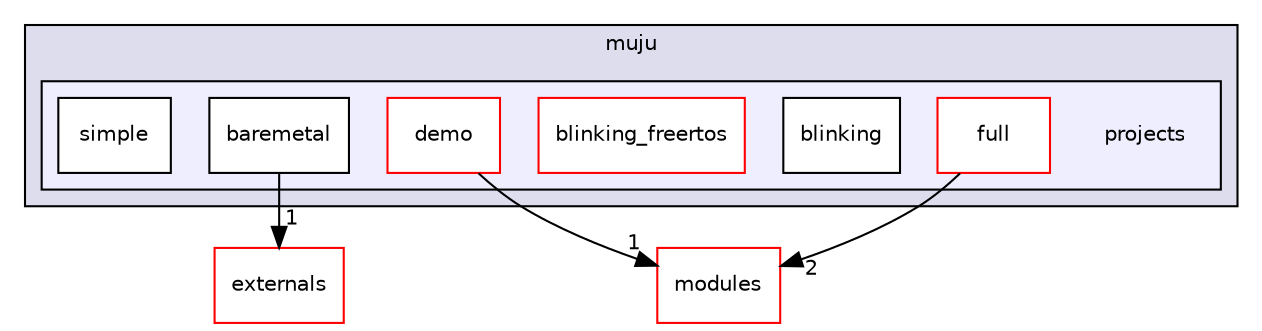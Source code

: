 digraph "muju/projects" {
  compound=true
  node [ fontsize="10", fontname="Helvetica"];
  edge [ labelfontsize="10", labelfontname="Helvetica"];
  subgraph clusterdir_67e79311aa0cacfaa5b2685e4afe64af {
    graph [ bgcolor="#ddddee", pencolor="black", label="muju" fontname="Helvetica", fontsize="10", URL="dir_67e79311aa0cacfaa5b2685e4afe64af.html"]
  subgraph clusterdir_63fcc5e612deee2d4743056c2a80dc82 {
    graph [ bgcolor="#eeeeff", pencolor="black", label="" URL="dir_63fcc5e612deee2d4743056c2a80dc82.html"];
    dir_63fcc5e612deee2d4743056c2a80dc82 [shape=plaintext label="projects"];
    dir_f19fbc296e9ead659b65348d2d354c6e [shape=box label="baremetal" color="black" fillcolor="white" style="filled" URL="dir_f19fbc296e9ead659b65348d2d354c6e.html"];
    dir_ce6a087d9ce34bcf7332df47fd6f79b9 [shape=box label="blinking" color="black" fillcolor="white" style="filled" URL="dir_ce6a087d9ce34bcf7332df47fd6f79b9.html"];
    dir_35a5244e76df14093824bbad37dd1450 [shape=box label="blinking_freertos" color="red" fillcolor="white" style="filled" URL="dir_35a5244e76df14093824bbad37dd1450.html"];
    dir_6e71e1af510e5f0373ef06bc471206c8 [shape=box label="demo" color="red" fillcolor="white" style="filled" URL="dir_6e71e1af510e5f0373ef06bc471206c8.html"];
    dir_4bac8281dbb7c00b97c60fa12c09674f [shape=box label="full" color="red" fillcolor="white" style="filled" URL="dir_4bac8281dbb7c00b97c60fa12c09674f.html"];
    dir_ec840ff610a21c66e69a013cf783bc63 [shape=box label="simple" color="black" fillcolor="white" style="filled" URL="dir_ec840ff610a21c66e69a013cf783bc63.html"];
  }
  }
  dir_05ce73a3381df79db5ec1287846eaba2 [shape=box label="externals" fillcolor="white" style="filled" color="red" URL="dir_05ce73a3381df79db5ec1287846eaba2.html"];
  dir_1ccb7794244f8f401e85482fdb53bfba [shape=box label="modules" fillcolor="white" style="filled" color="red" URL="dir_1ccb7794244f8f401e85482fdb53bfba.html"];
  dir_4bac8281dbb7c00b97c60fa12c09674f->dir_1ccb7794244f8f401e85482fdb53bfba [headlabel="2", labeldistance=1.5 headhref="dir_000108_000022.html"];
  dir_f19fbc296e9ead659b65348d2d354c6e->dir_05ce73a3381df79db5ec1287846eaba2 [headlabel="1", labeldistance=1.5 headhref="dir_000106_000035.html"];
  dir_6e71e1af510e5f0373ef06bc471206c8->dir_1ccb7794244f8f401e85482fdb53bfba [headlabel="1", labeldistance=1.5 headhref="dir_000113_000022.html"];
}
